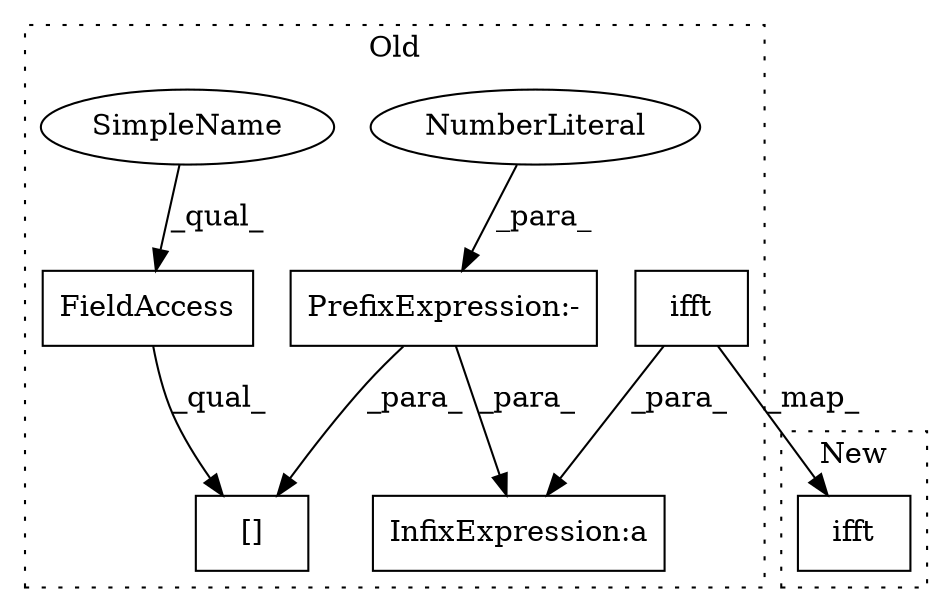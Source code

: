 digraph G {
subgraph cluster0 {
1 [label="ifft" a="32" s="4332,4346" l="5,1" shape="box"];
3 [label="InfixExpression:a" a="27" s="4362" l="3" shape="box"];
4 [label="FieldAccess" a="22" s="4350" l="7" shape="box"];
5 [label="[]" a="2" s="4350,4360" l="8,1" shape="box"];
6 [label="PrefixExpression:-" a="38" s="4358" l="1" shape="box"];
7 [label="NumberLiteral" a="34" s="4359" l="1" shape="ellipse"];
8 [label="SimpleName" a="42" s="4350" l="1" shape="ellipse"];
label = "Old";
style="dotted";
}
subgraph cluster1 {
2 [label="ifft" a="32" s="4298,4312" l="5,1" shape="box"];
label = "New";
style="dotted";
}
1 -> 2 [label="_map_"];
1 -> 3 [label="_para_"];
4 -> 5 [label="_qual_"];
6 -> 3 [label="_para_"];
6 -> 5 [label="_para_"];
7 -> 6 [label="_para_"];
8 -> 4 [label="_qual_"];
}
